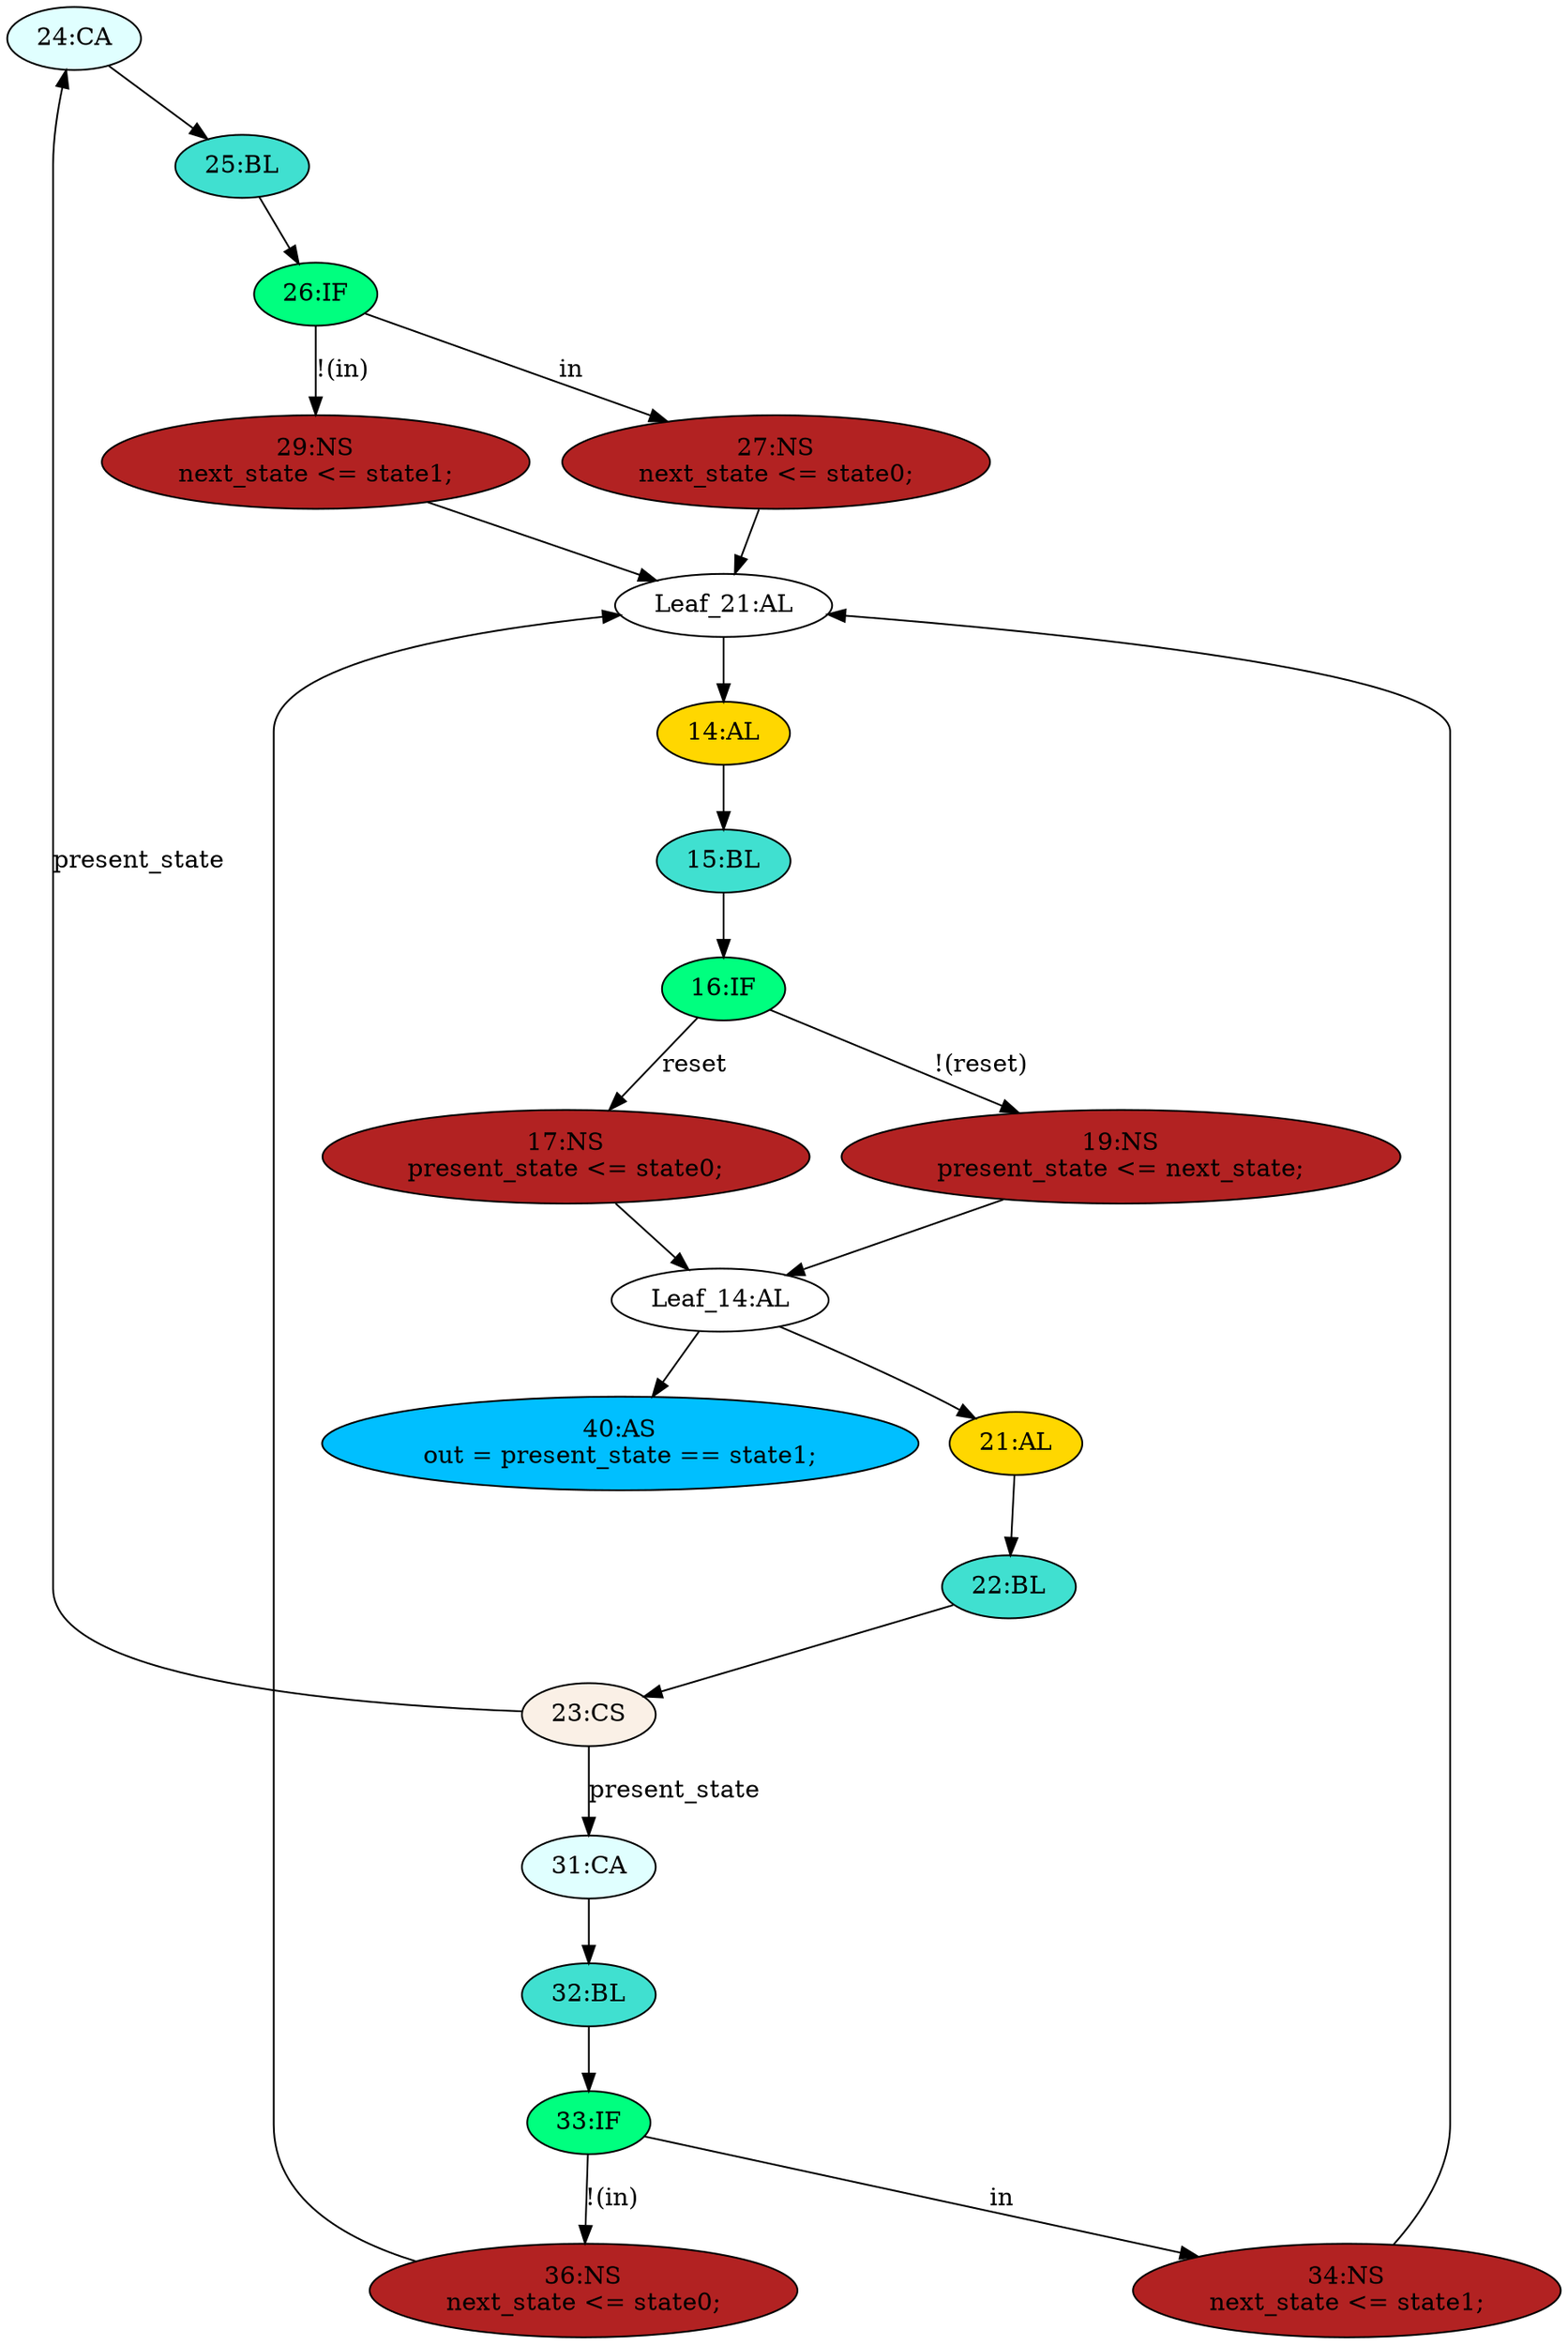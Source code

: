 strict digraph "compose( ,  )" {
	node [label="\N"];
	"24:CA"	[ast="<pyverilog.vparser.ast.Case object at 0x7ff424ce6d10>",
		fillcolor=lightcyan,
		label="24:CA",
		statements="[]",
		style=filled,
		typ=Case];
	"25:BL"	[ast="<pyverilog.vparser.ast.Block object at 0x7ff424ce6e90>",
		fillcolor=turquoise,
		label="25:BL",
		statements="[]",
		style=filled,
		typ=Block];
	"24:CA" -> "25:BL"	[cond="[]",
		lineno=None];
	"22:BL"	[ast="<pyverilog.vparser.ast.Block object at 0x7ff424ce6950>",
		fillcolor=turquoise,
		label="22:BL",
		statements="[]",
		style=filled,
		typ=Block];
	"23:CS"	[ast="<pyverilog.vparser.ast.CaseStatement object at 0x7ff424d6af90>",
		fillcolor=linen,
		label="23:CS",
		statements="[]",
		style=filled,
		typ=CaseStatement];
	"22:BL" -> "23:CS"	[cond="[]",
		lineno=None];
	"14:AL"	[ast="<pyverilog.vparser.ast.Always object at 0x7ff424ce3610>",
		clk_sens=True,
		fillcolor=gold,
		label="14:AL",
		sens="['clk']",
		statements="[]",
		style=filled,
		typ=Always,
		use_var="['reset', 'next_state']"];
	"15:BL"	[ast="<pyverilog.vparser.ast.Block object at 0x7ff424ce3210>",
		fillcolor=turquoise,
		label="15:BL",
		statements="[]",
		style=filled,
		typ=Block];
	"14:AL" -> "15:BL"	[cond="[]",
		lineno=None];
	"19:NS"	[ast="<pyverilog.vparser.ast.NonblockingSubstitution object at 0x7ff424cf1250>",
		fillcolor=firebrick,
		label="19:NS
present_state <= next_state;",
		statements="[<pyverilog.vparser.ast.NonblockingSubstitution object at 0x7ff424cf1250>]",
		style=filled,
		typ=NonblockingSubstitution];
	"Leaf_14:AL"	[def_var="['present_state']",
		label="Leaf_14:AL"];
	"19:NS" -> "Leaf_14:AL"	[cond="[]",
		lineno=None];
	"36:NS"	[ast="<pyverilog.vparser.ast.NonblockingSubstitution object at 0x7ff424958dd0>",
		fillcolor=firebrick,
		label="36:NS
next_state <= state0;",
		statements="[<pyverilog.vparser.ast.NonblockingSubstitution object at 0x7ff424958dd0>]",
		style=filled,
		typ=NonblockingSubstitution];
	"Leaf_21:AL"	[def_var="['next_state']",
		label="Leaf_21:AL"];
	"36:NS" -> "Leaf_21:AL"	[cond="[]",
		lineno=None];
	"16:IF"	[ast="<pyverilog.vparser.ast.IfStatement object at 0x7ff424cf1550>",
		fillcolor=springgreen,
		label="16:IF",
		statements="[]",
		style=filled,
		typ=IfStatement];
	"16:IF" -> "19:NS"	[cond="['reset']",
		label="!(reset)",
		lineno=16];
	"17:NS"	[ast="<pyverilog.vparser.ast.NonblockingSubstitution object at 0x7ff424c8ebd0>",
		fillcolor=firebrick,
		label="17:NS
present_state <= state0;",
		statements="[<pyverilog.vparser.ast.NonblockingSubstitution object at 0x7ff424c8ebd0>]",
		style=filled,
		typ=NonblockingSubstitution];
	"16:IF" -> "17:NS"	[cond="['reset']",
		label=reset,
		lineno=16];
	"Leaf_21:AL" -> "14:AL";
	"26:IF"	[ast="<pyverilog.vparser.ast.IfStatement object at 0x7ff428e45d10>",
		fillcolor=springgreen,
		label="26:IF",
		statements="[]",
		style=filled,
		typ=IfStatement];
	"25:BL" -> "26:IF"	[cond="[]",
		lineno=None];
	"34:NS"	[ast="<pyverilog.vparser.ast.NonblockingSubstitution object at 0x7ff424958c90>",
		fillcolor=firebrick,
		label="34:NS
next_state <= state1;",
		statements="[<pyverilog.vparser.ast.NonblockingSubstitution object at 0x7ff424958c90>]",
		style=filled,
		typ=NonblockingSubstitution];
	"34:NS" -> "Leaf_21:AL"	[cond="[]",
		lineno=None];
	"15:BL" -> "16:IF"	[cond="[]",
		lineno=None];
	"31:CA"	[ast="<pyverilog.vparser.ast.Case object at 0x7ff424d6a310>",
		fillcolor=lightcyan,
		label="31:CA",
		statements="[]",
		style=filled,
		typ=Case];
	"32:BL"	[ast="<pyverilog.vparser.ast.Block object at 0x7ff424d6ad10>",
		fillcolor=turquoise,
		label="32:BL",
		statements="[]",
		style=filled,
		typ=Block];
	"31:CA" -> "32:BL"	[cond="[]",
		lineno=None];
	"33:IF"	[ast="<pyverilog.vparser.ast.IfStatement object at 0x7ff4249583d0>",
		fillcolor=springgreen,
		label="33:IF",
		statements="[]",
		style=filled,
		typ=IfStatement];
	"33:IF" -> "36:NS"	[cond="['in']",
		label="!(in)",
		lineno=33];
	"33:IF" -> "34:NS"	[cond="['in']",
		label=in,
		lineno=33];
	"21:AL"	[ast="<pyverilog.vparser.ast.Always object at 0x7ff424ce6850>",
		clk_sens=False,
		fillcolor=gold,
		label="21:AL",
		sens="['present_state', 'in']",
		statements="[]",
		style=filled,
		typ=Always,
		use_var="['present_state', 'in']"];
	"21:AL" -> "22:BL"	[cond="[]",
		lineno=None];
	"29:NS"	[ast="<pyverilog.vparser.ast.NonblockingSubstitution object at 0x7ff424d6a110>",
		fillcolor=firebrick,
		label="29:NS
next_state <= state1;",
		statements="[<pyverilog.vparser.ast.NonblockingSubstitution object at 0x7ff424d6a110>]",
		style=filled,
		typ=NonblockingSubstitution];
	"26:IF" -> "29:NS"	[cond="['in']",
		label="!(in)",
		lineno=26];
	"27:NS"	[ast="<pyverilog.vparser.ast.NonblockingSubstitution object at 0x7ff42657f450>",
		fillcolor=firebrick,
		label="27:NS
next_state <= state0;",
		statements="[<pyverilog.vparser.ast.NonblockingSubstitution object at 0x7ff42657f450>]",
		style=filled,
		typ=NonblockingSubstitution];
	"26:IF" -> "27:NS"	[cond="['in']",
		label=in,
		lineno=26];
	"29:NS" -> "Leaf_21:AL"	[cond="[]",
		lineno=None];
	"27:NS" -> "Leaf_21:AL"	[cond="[]",
		lineno=None];
	"32:BL" -> "33:IF"	[cond="[]",
		lineno=None];
	"23:CS" -> "24:CA"	[cond="['present_state']",
		label=present_state,
		lineno=23];
	"23:CS" -> "31:CA"	[cond="['present_state']",
		label=present_state,
		lineno=23];
	"40:AS"	[ast="<pyverilog.vparser.ast.Assign object at 0x7ff424958a50>",
		def_var="['out']",
		fillcolor=deepskyblue,
		label="40:AS
out = present_state == state1;",
		statements="[]",
		style=filled,
		typ=Assign,
		use_var="['present_state']"];
	"17:NS" -> "Leaf_14:AL"	[cond="[]",
		lineno=None];
	"Leaf_14:AL" -> "21:AL";
	"Leaf_14:AL" -> "40:AS";
}

